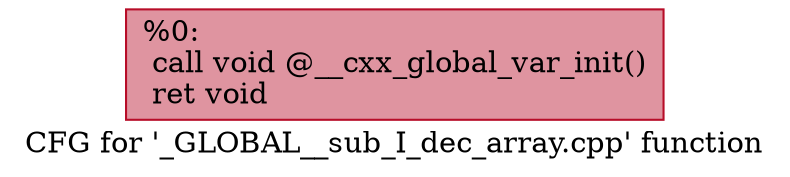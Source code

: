 digraph "CFG for '_GLOBAL__sub_I_dec_array.cpp' function" {
	label="CFG for '_GLOBAL__sub_I_dec_array.cpp' function";

	Node0x215325c0a30 [shape=record,color="#b70d28ff", style=filled, fillcolor="#b70d2870",label="{%0:\l  call void @__cxx_global_var_init()\l  ret void\l}"];
}
